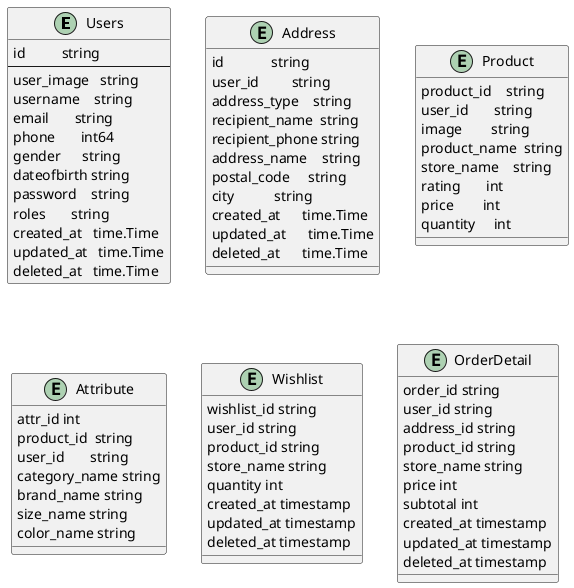 @startuml WhiteSmoke

' Done
entity Users {
    id          string
    --
	user_image   string              
	username    string              
	email       string              
	phone       int64               
	gender      string              
	dateofbirth string              
	password    string              
	roles       string              
	created_at   time.Time           
	updated_at   time.Time           
	deleted_at   time.Time           
}

' Done
entity Address {
    id             string    
	user_id         string    
	address_type    string    
	recipient_name  string    
	recipient_phone string    
	address_name    string    
	postal_code     string    
	city           string    
	created_at      time.Time 
	updated_at      time.Time 
	deleted_at      time.Time 
}

entity Product {
    product_id    string 
	user_id       string
    image        string
	product_name  string
	store_name    string
	rating       int
	price        int
	quantity     int
}

entity Attribute {
    attr_id int
    product_id  string 
	user_id       string
    category_name string
    brand_name string
    size_name string
    color_name string
}

' Done
entity Wishlist {
  wishlist_id string
  user_id string
  product_id string
  store_name string
  quantity int
  created_at timestamp
  updated_at timestamp
  deleted_at timestamp
}

' Done
entity OrderDetail {
    order_id string
    user_id string
    address_id string
    product_id string
    store_name string
    price int
    subtotal int
    created_at timestamp
    updated_at timestamp
    deleted_at timestamp
}

@enduml
